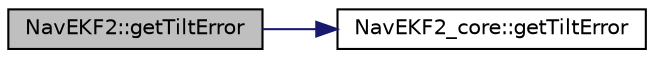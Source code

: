 digraph "NavEKF2::getTiltError"
{
 // INTERACTIVE_SVG=YES
  edge [fontname="Helvetica",fontsize="10",labelfontname="Helvetica",labelfontsize="10"];
  node [fontname="Helvetica",fontsize="10",shape=record];
  rankdir="LR";
  Node1 [label="NavEKF2::getTiltError",height=0.2,width=0.4,color="black", fillcolor="grey75", style="filled", fontcolor="black"];
  Node1 -> Node2 [color="midnightblue",fontsize="10",style="solid",fontname="Helvetica"];
  Node2 [label="NavEKF2_core::getTiltError",height=0.2,width=0.4,color="black", fillcolor="white", style="filled",URL="$classNavEKF2__core.html#a7e5d4c7356a31abd8cde45d9b2e2c418"];
}
